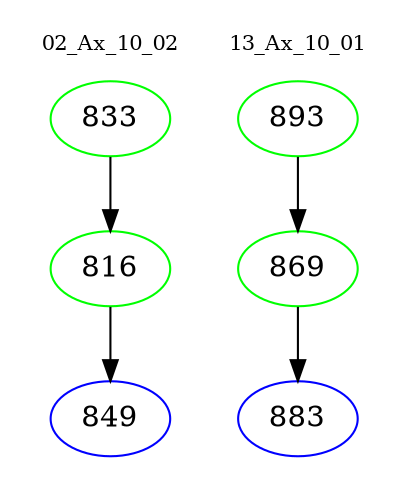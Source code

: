 digraph{
subgraph cluster_0 {
color = white
label = "02_Ax_10_02";
fontsize=10;
T0_833 [label="833", color="green"]
T0_833 -> T0_816 [color="black"]
T0_816 [label="816", color="green"]
T0_816 -> T0_849 [color="black"]
T0_849 [label="849", color="blue"]
}
subgraph cluster_1 {
color = white
label = "13_Ax_10_01";
fontsize=10;
T1_893 [label="893", color="green"]
T1_893 -> T1_869 [color="black"]
T1_869 [label="869", color="green"]
T1_869 -> T1_883 [color="black"]
T1_883 [label="883", color="blue"]
}
}

